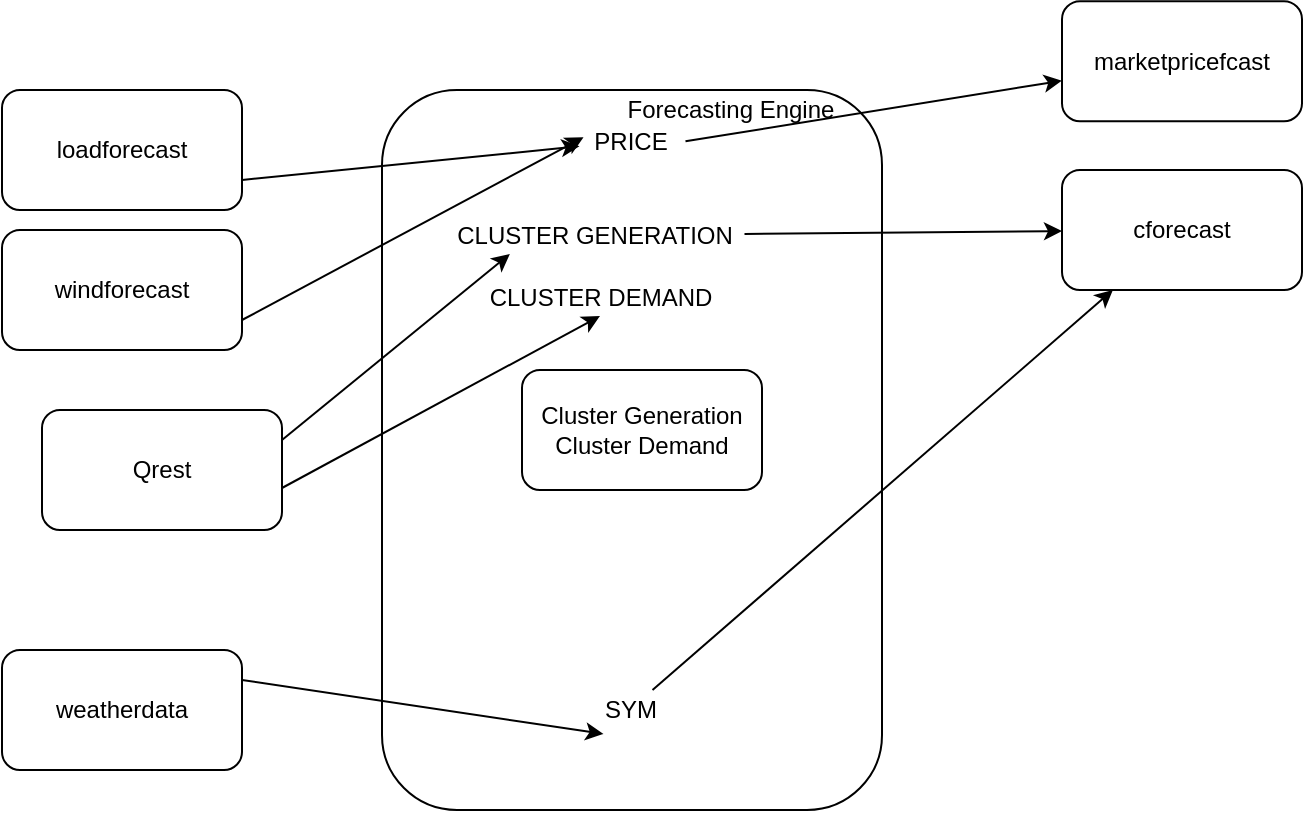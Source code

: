<mxfile version="14.3.0" type="github">
  <diagram id="a-bHq1KkwQbsTztBTE07" name="Page-1">
    <mxGraphModel dx="868" dy="488" grid="1" gridSize="10" guides="1" tooltips="1" connect="1" arrows="1" fold="1" page="1" pageScale="1" pageWidth="827" pageHeight="1169" math="0" shadow="0">
      <root>
        <mxCell id="0" />
        <mxCell id="1" parent="0" />
        <mxCell id="Kt-GRtBH2peXFJSDINZT-5" value="weatherdata" style="rounded=1;whiteSpace=wrap;html=1;" parent="1" vertex="1">
          <mxGeometry x="50" y="380" width="120" height="60" as="geometry" />
        </mxCell>
        <mxCell id="Kt-GRtBH2peXFJSDINZT-6" value="loadforecast" style="rounded=1;whiteSpace=wrap;html=1;" parent="1" vertex="1">
          <mxGeometry x="50" y="100" width="120" height="60" as="geometry" />
        </mxCell>
        <mxCell id="Kt-GRtBH2peXFJSDINZT-7" value="windforecast" style="rounded=1;whiteSpace=wrap;html=1;" parent="1" vertex="1">
          <mxGeometry x="50" y="170" width="120" height="60" as="geometry" />
        </mxCell>
        <mxCell id="Kt-GRtBH2peXFJSDINZT-8" value="marketpricefcast" style="rounded=1;whiteSpace=wrap;html=1;" parent="1" vertex="1">
          <mxGeometry x="580" y="55.65" width="120" height="60" as="geometry" />
        </mxCell>
        <mxCell id="Kt-GRtBH2peXFJSDINZT-9" value="cforecast" style="rounded=1;whiteSpace=wrap;html=1;" parent="1" vertex="1">
          <mxGeometry x="580" y="140" width="120" height="60" as="geometry" />
        </mxCell>
        <mxCell id="QDE64ggSZwjZivFJymg_-8" value="Qrest" style="rounded=1;whiteSpace=wrap;html=1;" vertex="1" parent="1">
          <mxGeometry x="70" y="260" width="120" height="60" as="geometry" />
        </mxCell>
        <mxCell id="QDE64ggSZwjZivFJymg_-15" value="" style="group" vertex="1" connectable="0" parent="1">
          <mxGeometry x="240" y="100" width="250" height="360" as="geometry" />
        </mxCell>
        <mxCell id="Kt-GRtBH2peXFJSDINZT-1" value="" style="rounded=1;whiteSpace=wrap;html=1;direction=south;" parent="QDE64ggSZwjZivFJymg_-15" vertex="1">
          <mxGeometry width="250" height="360" as="geometry" />
        </mxCell>
        <mxCell id="Kt-GRtBH2peXFJSDINZT-2" value="CLUSTER DEMAND" style="text;html=1;resizable=0;autosize=1;align=center;verticalAlign=middle;points=[];fillColor=none;strokeColor=none;rounded=0;" parent="QDE64ggSZwjZivFJymg_-15" vertex="1">
          <mxGeometry x="43.75" y="93.913" width="130" height="20" as="geometry" />
        </mxCell>
        <mxCell id="Kt-GRtBH2peXFJSDINZT-3" value="CLUSTER GENERATION" style="text;html=1;resizable=0;autosize=1;align=center;verticalAlign=middle;points=[];fillColor=none;strokeColor=none;rounded=0;" parent="QDE64ggSZwjZivFJymg_-15" vertex="1">
          <mxGeometry x="31.25" y="62.609" width="150" height="20" as="geometry" />
        </mxCell>
        <mxCell id="QDE64ggSZwjZivFJymg_-14" value="PRICE" style="text;html=1;resizable=0;autosize=1;align=center;verticalAlign=middle;points=[];fillColor=none;strokeColor=none;rounded=0;" vertex="1" parent="QDE64ggSZwjZivFJymg_-15">
          <mxGeometry x="98.75" y="15.652" width="50" height="20" as="geometry" />
        </mxCell>
        <mxCell id="QDE64ggSZwjZivFJymg_-18" value="SYM" style="text;html=1;resizable=0;autosize=1;align=center;verticalAlign=middle;points=[];fillColor=none;strokeColor=none;rounded=0;" vertex="1" parent="QDE64ggSZwjZivFJymg_-15">
          <mxGeometry x="103.75" y="299.997" width="40" height="20" as="geometry" />
        </mxCell>
        <mxCell id="QDE64ggSZwjZivFJymg_-25" value="Forecasting Engine" style="text;html=1;resizable=0;autosize=1;align=center;verticalAlign=middle;points=[];fillColor=none;strokeColor=none;rounded=0;" vertex="1" parent="QDE64ggSZwjZivFJymg_-15">
          <mxGeometry x="114" width="120" height="20" as="geometry" />
        </mxCell>
        <mxCell id="QDE64ggSZwjZivFJymg_-27" value="Cluster Generation&lt;br&gt;Cluster Demand" style="rounded=1;whiteSpace=wrap;html=1;" vertex="1" parent="QDE64ggSZwjZivFJymg_-15">
          <mxGeometry x="70" y="140" width="120" height="60" as="geometry" />
        </mxCell>
        <mxCell id="QDE64ggSZwjZivFJymg_-16" value="" style="endArrow=classic;html=1;exitX=1;exitY=0.75;exitDx=0;exitDy=0;" edge="1" parent="1" source="Kt-GRtBH2peXFJSDINZT-6" target="QDE64ggSZwjZivFJymg_-14">
          <mxGeometry width="50" height="50" relative="1" as="geometry">
            <mxPoint x="350" y="270" as="sourcePoint" />
            <mxPoint x="400" y="220" as="targetPoint" />
          </mxGeometry>
        </mxCell>
        <mxCell id="QDE64ggSZwjZivFJymg_-13" value="" style="endArrow=classic;html=1;exitX=1;exitY=0.75;exitDx=0;exitDy=0;entryX=0.04;entryY=0.4;entryDx=0;entryDy=0;entryPerimeter=0;" edge="1" parent="1" source="Kt-GRtBH2peXFJSDINZT-7" target="QDE64ggSZwjZivFJymg_-14">
          <mxGeometry width="50" height="50" relative="1" as="geometry">
            <mxPoint x="350" y="270" as="sourcePoint" />
            <mxPoint x="400" y="220" as="targetPoint" />
          </mxGeometry>
        </mxCell>
        <mxCell id="QDE64ggSZwjZivFJymg_-17" value="" style="endArrow=classic;html=1;exitX=1.06;exitY=0.5;exitDx=0;exitDy=0;exitPerimeter=0;" edge="1" parent="1" source="QDE64ggSZwjZivFJymg_-14" target="Kt-GRtBH2peXFJSDINZT-8">
          <mxGeometry width="50" height="50" relative="1" as="geometry">
            <mxPoint x="480" y="310" as="sourcePoint" />
            <mxPoint x="530" y="260" as="targetPoint" />
          </mxGeometry>
        </mxCell>
        <mxCell id="QDE64ggSZwjZivFJymg_-19" value="" style="endArrow=classic;html=1;" edge="1" parent="1" source="QDE64ggSZwjZivFJymg_-18" target="Kt-GRtBH2peXFJSDINZT-9">
          <mxGeometry width="50" height="50" relative="1" as="geometry">
            <mxPoint x="350" y="270" as="sourcePoint" />
            <mxPoint x="400" y="220" as="targetPoint" />
            <Array as="points" />
          </mxGeometry>
        </mxCell>
        <mxCell id="QDE64ggSZwjZivFJymg_-6" value="" style="endArrow=classic;html=1;exitX=1;exitY=0.25;exitDx=0;exitDy=0;entryX=0.175;entryY=1.1;entryDx=0;entryDy=0;entryPerimeter=0;" edge="1" parent="1" source="Kt-GRtBH2peXFJSDINZT-5" target="QDE64ggSZwjZivFJymg_-18">
          <mxGeometry width="50" height="50" relative="1" as="geometry">
            <mxPoint x="390" y="250" as="sourcePoint" />
            <mxPoint x="440" y="200" as="targetPoint" />
          </mxGeometry>
        </mxCell>
        <mxCell id="QDE64ggSZwjZivFJymg_-10" value="" style="endArrow=classic;html=1;entryX=0.218;entryY=0.97;entryDx=0;entryDy=0;entryPerimeter=0;exitX=1;exitY=0.25;exitDx=0;exitDy=0;" edge="1" parent="1" source="QDE64ggSZwjZivFJymg_-8" target="Kt-GRtBH2peXFJSDINZT-3">
          <mxGeometry width="50" height="50" relative="1" as="geometry">
            <mxPoint x="290" y="80" as="sourcePoint" />
            <mxPoint x="400" y="220" as="targetPoint" />
          </mxGeometry>
        </mxCell>
        <mxCell id="QDE64ggSZwjZivFJymg_-4" value="" style="endArrow=classic;html=1;" edge="1" parent="1" source="Kt-GRtBH2peXFJSDINZT-3" target="Kt-GRtBH2peXFJSDINZT-9">
          <mxGeometry width="50" height="50" relative="1" as="geometry">
            <mxPoint x="470" y="120" as="sourcePoint" />
            <mxPoint x="520" y="70" as="targetPoint" />
          </mxGeometry>
        </mxCell>
        <mxCell id="QDE64ggSZwjZivFJymg_-26" value="" style="endArrow=classic;html=1;exitX=1;exitY=0.65;exitDx=0;exitDy=0;exitPerimeter=0;entryX=0.502;entryY=0.954;entryDx=0;entryDy=0;entryPerimeter=0;" edge="1" parent="1" source="QDE64ggSZwjZivFJymg_-8" target="Kt-GRtBH2peXFJSDINZT-2">
          <mxGeometry width="50" height="50" relative="1" as="geometry">
            <mxPoint x="350" y="290" as="sourcePoint" />
            <mxPoint x="400" y="240" as="targetPoint" />
          </mxGeometry>
        </mxCell>
      </root>
    </mxGraphModel>
  </diagram>
</mxfile>

